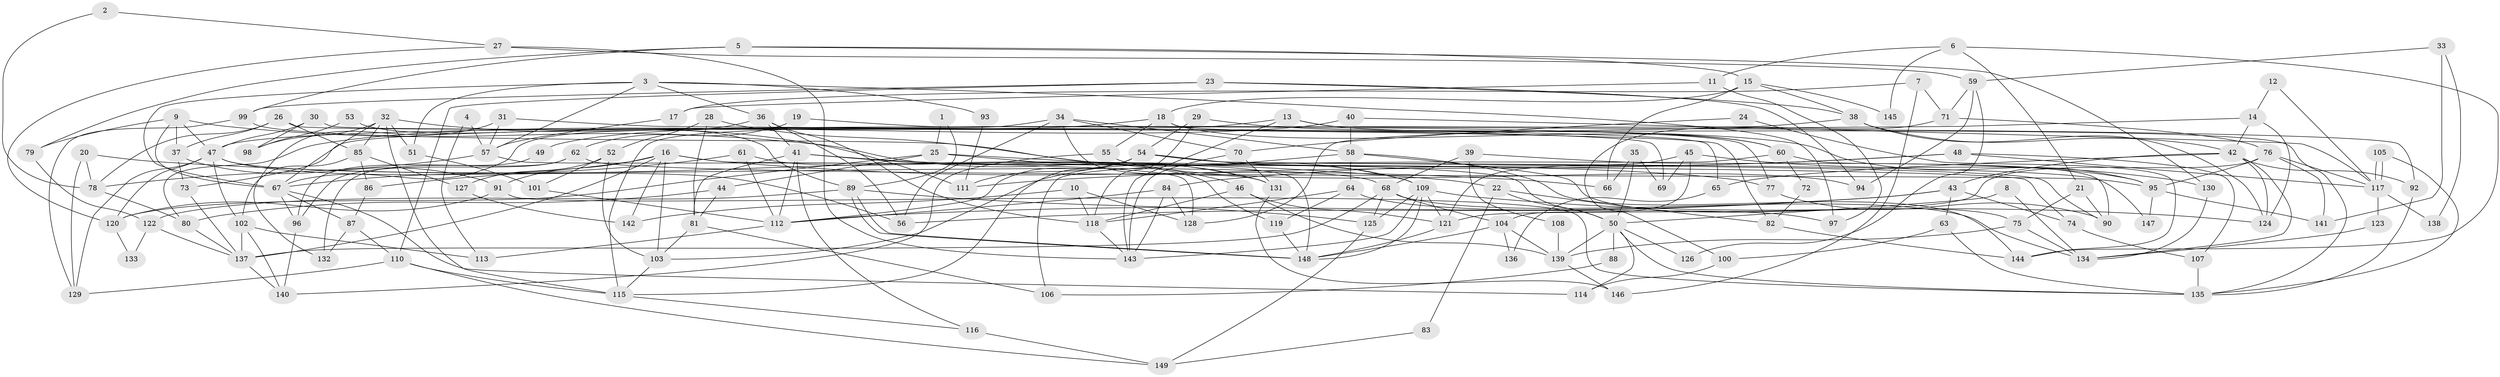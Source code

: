 // coarse degree distribution, {5: 0.21875, 2: 0.09375, 6: 0.10416666666666667, 7: 0.13541666666666666, 4: 0.14583333333333334, 8: 0.052083333333333336, 3: 0.1875, 10: 0.020833333333333332, 9: 0.041666666666666664}
// Generated by graph-tools (version 1.1) at 2025/41/03/06/25 10:41:55]
// undirected, 149 vertices, 298 edges
graph export_dot {
graph [start="1"]
  node [color=gray90,style=filled];
  1;
  2;
  3;
  4;
  5;
  6;
  7;
  8;
  9;
  10;
  11;
  12;
  13;
  14;
  15;
  16;
  17;
  18;
  19;
  20;
  21;
  22;
  23;
  24;
  25;
  26;
  27;
  28;
  29;
  30;
  31;
  32;
  33;
  34;
  35;
  36;
  37;
  38;
  39;
  40;
  41;
  42;
  43;
  44;
  45;
  46;
  47;
  48;
  49;
  50;
  51;
  52;
  53;
  54;
  55;
  56;
  57;
  58;
  59;
  60;
  61;
  62;
  63;
  64;
  65;
  66;
  67;
  68;
  69;
  70;
  71;
  72;
  73;
  74;
  75;
  76;
  77;
  78;
  79;
  80;
  81;
  82;
  83;
  84;
  85;
  86;
  87;
  88;
  89;
  90;
  91;
  92;
  93;
  94;
  95;
  96;
  97;
  98;
  99;
  100;
  101;
  102;
  103;
  104;
  105;
  106;
  107;
  108;
  109;
  110;
  111;
  112;
  113;
  114;
  115;
  116;
  117;
  118;
  119;
  120;
  121;
  122;
  123;
  124;
  125;
  126;
  127;
  128;
  129;
  130;
  131;
  132;
  133;
  134;
  135;
  136;
  137;
  138;
  139;
  140;
  141;
  142;
  143;
  144;
  145;
  146;
  147;
  148;
  149;
  1 -- 25;
  1 -- 89;
  2 -- 78;
  2 -- 27;
  3 -- 36;
  3 -- 67;
  3 -- 51;
  3 -- 57;
  3 -- 93;
  3 -- 97;
  4 -- 113;
  4 -- 57;
  5 -- 130;
  5 -- 99;
  5 -- 15;
  5 -- 79;
  6 -- 21;
  6 -- 11;
  6 -- 144;
  6 -- 145;
  7 -- 146;
  7 -- 71;
  7 -- 17;
  8 -- 134;
  8 -- 50;
  9 -- 79;
  9 -- 47;
  9 -- 37;
  9 -- 67;
  9 -- 131;
  10 -- 128;
  10 -- 142;
  10 -- 118;
  11 -- 97;
  11 -- 17;
  12 -- 14;
  12 -- 117;
  13 -- 92;
  13 -- 143;
  13 -- 47;
  13 -- 60;
  14 -- 42;
  14 -- 124;
  14 -- 128;
  15 -- 38;
  15 -- 18;
  15 -- 66;
  15 -- 145;
  16 -- 103;
  16 -- 67;
  16 -- 66;
  16 -- 74;
  16 -- 91;
  16 -- 137;
  16 -- 142;
  17 -- 57;
  18 -- 135;
  18 -- 49;
  18 -- 55;
  18 -- 60;
  19 -- 77;
  19 -- 62;
  20 -- 129;
  20 -- 22;
  20 -- 78;
  21 -- 75;
  21 -- 90;
  22 -- 82;
  22 -- 50;
  22 -- 83;
  23 -- 38;
  23 -- 110;
  23 -- 94;
  23 -- 99;
  24 -- 144;
  24 -- 70;
  25 -- 131;
  25 -- 120;
  25 -- 44;
  25 -- 50;
  26 -- 78;
  26 -- 85;
  26 -- 37;
  26 -- 65;
  27 -- 120;
  27 -- 143;
  27 -- 59;
  28 -- 148;
  28 -- 81;
  28 -- 52;
  29 -- 118;
  29 -- 54;
  29 -- 95;
  30 -- 47;
  30 -- 69;
  30 -- 98;
  31 -- 132;
  31 -- 57;
  31 -- 82;
  32 -- 115;
  32 -- 51;
  32 -- 67;
  32 -- 85;
  32 -- 98;
  32 -- 111;
  33 -- 141;
  33 -- 59;
  33 -- 138;
  34 -- 70;
  34 -- 56;
  34 -- 58;
  34 -- 115;
  34 -- 131;
  35 -- 66;
  35 -- 50;
  35 -- 69;
  36 -- 67;
  36 -- 118;
  36 -- 41;
  36 -- 56;
  37 -- 73;
  37 -- 91;
  38 -- 73;
  38 -- 124;
  38 -- 42;
  39 -- 68;
  39 -- 95;
  39 -- 108;
  40 -- 58;
  40 -- 80;
  40 -- 117;
  41 -- 112;
  41 -- 46;
  41 -- 77;
  41 -- 81;
  41 -- 116;
  42 -- 43;
  42 -- 65;
  42 -- 92;
  42 -- 124;
  42 -- 134;
  43 -- 74;
  43 -- 56;
  43 -- 63;
  43 -- 112;
  44 -- 80;
  44 -- 81;
  45 -- 121;
  45 -- 104;
  45 -- 69;
  45 -- 130;
  46 -- 139;
  46 -- 118;
  46 -- 121;
  47 -- 129;
  47 -- 56;
  47 -- 68;
  47 -- 102;
  47 -- 120;
  48 -- 117;
  48 -- 111;
  48 -- 84;
  48 -- 107;
  49 -- 96;
  50 -- 114;
  50 -- 88;
  50 -- 126;
  50 -- 135;
  50 -- 139;
  51 -- 101;
  52 -- 103;
  52 -- 101;
  52 -- 127;
  53 -- 98;
  53 -- 89;
  54 -- 112;
  54 -- 109;
  54 -- 90;
  54 -- 111;
  54 -- 115;
  54 -- 147;
  55 -- 140;
  55 -- 94;
  57 -- 128;
  57 -- 78;
  58 -- 103;
  58 -- 64;
  58 -- 75;
  58 -- 144;
  59 -- 94;
  59 -- 71;
  59 -- 126;
  60 -- 72;
  60 -- 90;
  60 -- 106;
  61 -- 119;
  61 -- 86;
  61 -- 112;
  62 -- 95;
  62 -- 96;
  62 -- 132;
  63 -- 135;
  63 -- 100;
  64 -- 118;
  64 -- 97;
  64 -- 119;
  65 -- 136;
  67 -- 87;
  67 -- 96;
  67 -- 114;
  68 -- 134;
  68 -- 104;
  68 -- 125;
  68 -- 137;
  70 -- 131;
  70 -- 143;
  71 -- 76;
  71 -- 100;
  72 -- 82;
  73 -- 137;
  74 -- 107;
  75 -- 139;
  75 -- 134;
  76 -- 117;
  76 -- 121;
  76 -- 95;
  76 -- 141;
  77 -- 90;
  78 -- 80;
  79 -- 122;
  80 -- 137;
  81 -- 103;
  81 -- 106;
  82 -- 144;
  83 -- 149;
  84 -- 112;
  84 -- 128;
  84 -- 143;
  85 -- 102;
  85 -- 86;
  85 -- 127;
  86 -- 87;
  87 -- 110;
  87 -- 132;
  88 -- 106;
  89 -- 125;
  89 -- 148;
  89 -- 148;
  89 -- 122;
  91 -- 120;
  91 -- 135;
  92 -- 135;
  93 -- 111;
  95 -- 141;
  95 -- 147;
  96 -- 140;
  99 -- 109;
  99 -- 129;
  100 -- 114;
  101 -- 112;
  102 -- 137;
  102 -- 113;
  102 -- 140;
  103 -- 115;
  104 -- 148;
  104 -- 136;
  104 -- 139;
  105 -- 135;
  105 -- 117;
  105 -- 117;
  107 -- 135;
  108 -- 139;
  109 -- 148;
  109 -- 143;
  109 -- 121;
  109 -- 124;
  109 -- 125;
  110 -- 115;
  110 -- 149;
  110 -- 129;
  112 -- 113;
  115 -- 116;
  116 -- 149;
  117 -- 123;
  117 -- 138;
  118 -- 143;
  119 -- 148;
  120 -- 133;
  121 -- 148;
  122 -- 137;
  122 -- 133;
  123 -- 134;
  125 -- 149;
  127 -- 142;
  130 -- 134;
  131 -- 146;
  137 -- 140;
  139 -- 146;
}
